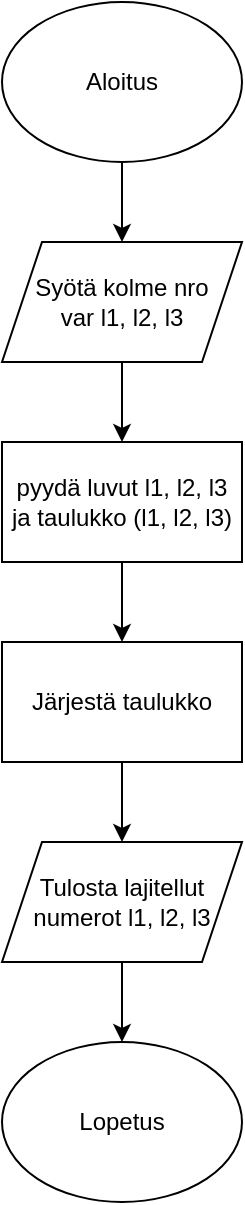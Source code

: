 <mxfile version="24.8.3">
  <diagram name="Page-1" id="R3L6VF8sXFzHldwDkmjj">
    <mxGraphModel dx="1434" dy="784" grid="1" gridSize="10" guides="1" tooltips="1" connect="1" arrows="1" fold="1" page="1" pageScale="1" pageWidth="850" pageHeight="1100" math="0" shadow="0">
      <root>
        <mxCell id="0" />
        <mxCell id="1" parent="0" />
        <mxCell id="MRv-yQlPlGEjk9SDaC7J-5" style="edgeStyle=orthogonalEdgeStyle;rounded=0;orthogonalLoop=1;jettySize=auto;html=1;exitX=0.5;exitY=1;exitDx=0;exitDy=0;entryX=0.5;entryY=0;entryDx=0;entryDy=0;" edge="1" parent="1" source="MRv-yQlPlGEjk9SDaC7J-1" target="MRv-yQlPlGEjk9SDaC7J-2">
          <mxGeometry relative="1" as="geometry" />
        </mxCell>
        <mxCell id="MRv-yQlPlGEjk9SDaC7J-1" value="Aloitus" style="ellipse;whiteSpace=wrap;html=1;" vertex="1" parent="1">
          <mxGeometry x="365" y="40" width="120" height="80" as="geometry" />
        </mxCell>
        <mxCell id="MRv-yQlPlGEjk9SDaC7J-7" style="edgeStyle=orthogonalEdgeStyle;rounded=0;orthogonalLoop=1;jettySize=auto;html=1;exitX=0.5;exitY=1;exitDx=0;exitDy=0;entryX=0.5;entryY=0;entryDx=0;entryDy=0;" edge="1" parent="1" source="MRv-yQlPlGEjk9SDaC7J-2" target="MRv-yQlPlGEjk9SDaC7J-3">
          <mxGeometry relative="1" as="geometry" />
        </mxCell>
        <mxCell id="MRv-yQlPlGEjk9SDaC7J-2" value="Syötä kolme nro &lt;br&gt;var l1, l2, l3" style="shape=parallelogram;perimeter=parallelogramPerimeter;whiteSpace=wrap;html=1;fixedSize=1;" vertex="1" parent="1">
          <mxGeometry x="365" y="160" width="120" height="60" as="geometry" />
        </mxCell>
        <mxCell id="MRv-yQlPlGEjk9SDaC7J-8" style="edgeStyle=orthogonalEdgeStyle;rounded=0;orthogonalLoop=1;jettySize=auto;html=1;exitX=0.5;exitY=1;exitDx=0;exitDy=0;" edge="1" parent="1" source="MRv-yQlPlGEjk9SDaC7J-3" target="MRv-yQlPlGEjk9SDaC7J-6">
          <mxGeometry relative="1" as="geometry" />
        </mxCell>
        <mxCell id="MRv-yQlPlGEjk9SDaC7J-3" value="pyydä luvut l1, l2, l3 ja taulukko (l1, l2, l3)" style="rounded=0;whiteSpace=wrap;html=1;" vertex="1" parent="1">
          <mxGeometry x="365" y="260" width="120" height="60" as="geometry" />
        </mxCell>
        <mxCell id="MRv-yQlPlGEjk9SDaC7J-10" style="edgeStyle=orthogonalEdgeStyle;rounded=0;orthogonalLoop=1;jettySize=auto;html=1;exitX=0.5;exitY=1;exitDx=0;exitDy=0;entryX=0.5;entryY=0;entryDx=0;entryDy=0;" edge="1" parent="1" source="MRv-yQlPlGEjk9SDaC7J-6" target="MRv-yQlPlGEjk9SDaC7J-9">
          <mxGeometry relative="1" as="geometry" />
        </mxCell>
        <mxCell id="MRv-yQlPlGEjk9SDaC7J-6" value="Järjestä taulukko" style="rounded=0;whiteSpace=wrap;html=1;" vertex="1" parent="1">
          <mxGeometry x="365" y="360" width="120" height="60" as="geometry" />
        </mxCell>
        <mxCell id="MRv-yQlPlGEjk9SDaC7J-12" style="edgeStyle=orthogonalEdgeStyle;rounded=0;orthogonalLoop=1;jettySize=auto;html=1;exitX=0.5;exitY=1;exitDx=0;exitDy=0;entryX=0.5;entryY=0;entryDx=0;entryDy=0;" edge="1" parent="1" source="MRv-yQlPlGEjk9SDaC7J-9" target="MRv-yQlPlGEjk9SDaC7J-11">
          <mxGeometry relative="1" as="geometry" />
        </mxCell>
        <mxCell id="MRv-yQlPlGEjk9SDaC7J-9" value="Tulosta lajitellut numerot l1, l2, l3" style="shape=parallelogram;perimeter=parallelogramPerimeter;whiteSpace=wrap;html=1;fixedSize=1;" vertex="1" parent="1">
          <mxGeometry x="365" y="460" width="120" height="60" as="geometry" />
        </mxCell>
        <mxCell id="MRv-yQlPlGEjk9SDaC7J-11" value="Lopetus" style="ellipse;whiteSpace=wrap;html=1;" vertex="1" parent="1">
          <mxGeometry x="365" y="560" width="120" height="80" as="geometry" />
        </mxCell>
      </root>
    </mxGraphModel>
  </diagram>
</mxfile>
